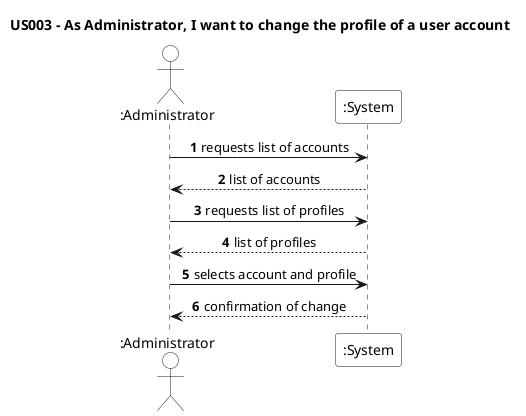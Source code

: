 @startuml

skinparam sequenceMessageAlign center

autonumber

title US003 - As Administrator, I want to change the profile of a user account

actor ":Administrator" as A #white
participant ":System" as S #white

A -> S : requests list of accounts
S --> A : list of accounts
A -> S : requests list of profiles
S --> A : list of profiles
A -> S : selects account and profile
S --> A : confirmation of change

@enduml
